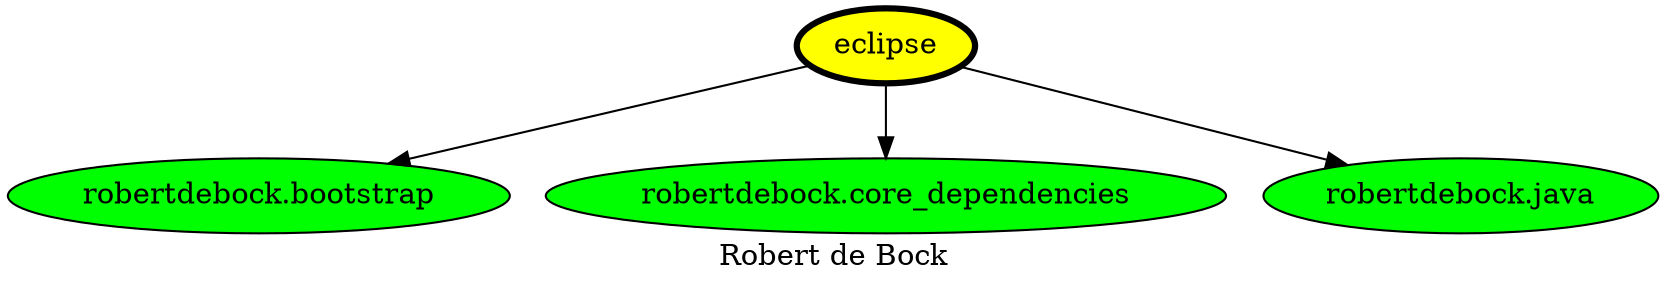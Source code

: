 digraph PhiloDilemma {
  label = "Robert de Bock" ;
  overlap=false
  {
    "eclipse" [fillcolor=yellow style=filled penwidth=3]
    "robertdebock.bootstrap" [fillcolor=green style=filled]
    "robertdebock.core_dependencies" [fillcolor=green style=filled]
    "robertdebock.java" [fillcolor=green style=filled]
  }
  "eclipse" -> "robertdebock.bootstrap"
  "eclipse" -> "robertdebock.core_dependencies"
  "eclipse" -> "robertdebock.java"
}
